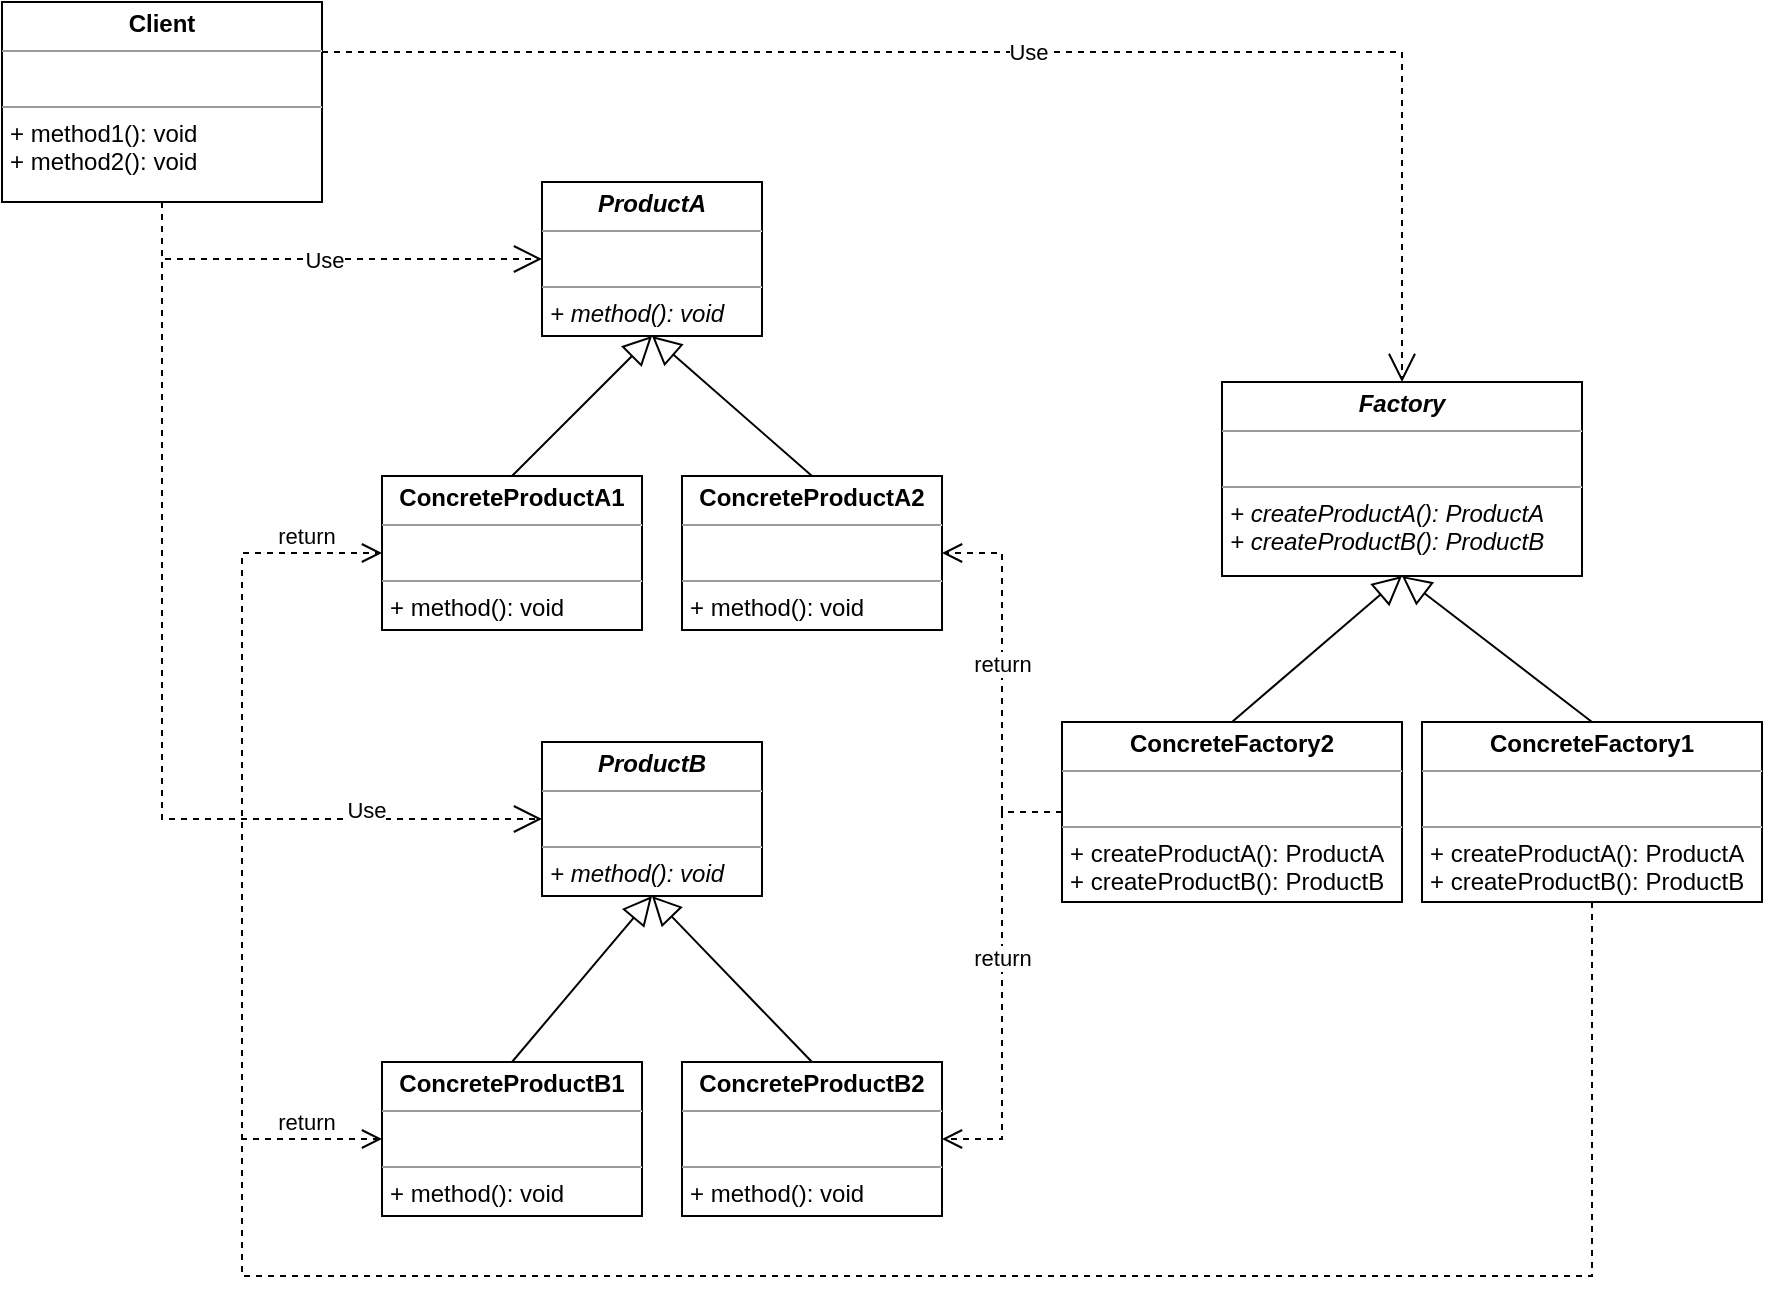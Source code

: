 <mxfile version="21.0.6" type="device"><diagram id="BNZ6aWsthDTTdj6hufuM" name="Page-1"><mxGraphModel dx="1834" dy="771" grid="0" gridSize="10" guides="1" tooltips="1" connect="1" arrows="1" fold="1" page="0" pageScale="1" pageWidth="850" pageHeight="1100" math="0" shadow="0"><root><mxCell id="0"/><mxCell id="1" parent="0"/><mxCell id="IadymlyLoEK6AIMmU8No-1" value="&lt;p style=&quot;margin:0px;margin-top:4px;text-align:center;&quot;&gt;&lt;b&gt;&lt;i&gt;ProductA&lt;/i&gt;&lt;/b&gt;&lt;/p&gt;&lt;hr size=&quot;1&quot;&gt;&lt;p style=&quot;margin:0px;margin-left:4px;&quot;&gt;&lt;i&gt;&lt;br&gt;&lt;/i&gt;&lt;/p&gt;&lt;hr size=&quot;1&quot;&gt;&lt;p style=&quot;margin:0px;margin-left:4px;&quot;&gt;&lt;i&gt;+ method(): void&lt;/i&gt;&lt;/p&gt;" style="verticalAlign=top;align=left;overflow=fill;fontSize=12;fontFamily=Helvetica;html=1;" parent="1" vertex="1"><mxGeometry x="160" y="203" width="110" height="77" as="geometry"/></mxCell><mxCell id="IadymlyLoEK6AIMmU8No-2" value="&lt;p style=&quot;margin:0px;margin-top:4px;text-align:center;&quot;&gt;&lt;b&gt;ConcreteProductA1&lt;/b&gt;&lt;/p&gt;&lt;hr size=&quot;1&quot;&gt;&lt;p style=&quot;margin:0px;margin-left:4px;&quot;&gt;&lt;br&gt;&lt;/p&gt;&lt;hr size=&quot;1&quot;&gt;&lt;p style=&quot;margin:0px;margin-left:4px;&quot;&gt;+ method(): void&lt;/p&gt;" style="verticalAlign=top;align=left;overflow=fill;fontSize=12;fontFamily=Helvetica;html=1;" parent="1" vertex="1"><mxGeometry x="80" y="350" width="130" height="77" as="geometry"/></mxCell><mxCell id="IadymlyLoEK6AIMmU8No-3" value="&lt;p style=&quot;margin:0px;margin-top:4px;text-align:center;&quot;&gt;&lt;b&gt;ConcreteProductA2&lt;/b&gt;&lt;/p&gt;&lt;hr size=&quot;1&quot;&gt;&lt;p style=&quot;margin:0px;margin-left:4px;&quot;&gt;&lt;br&gt;&lt;/p&gt;&lt;hr size=&quot;1&quot;&gt;&lt;p style=&quot;margin:0px;margin-left:4px;&quot;&gt;+ method(): void&lt;br&gt;&lt;/p&gt;" style="verticalAlign=top;align=left;overflow=fill;fontSize=12;fontFamily=Helvetica;html=1;" parent="1" vertex="1"><mxGeometry x="230" y="350" width="130" height="77" as="geometry"/></mxCell><mxCell id="IadymlyLoEK6AIMmU8No-4" value="" style="endArrow=block;endFill=0;endSize=12;html=1;rounded=0;exitX=0.5;exitY=0;exitDx=0;exitDy=0;entryX=0.5;entryY=1;entryDx=0;entryDy=0;" parent="1" source="IadymlyLoEK6AIMmU8No-2" target="IadymlyLoEK6AIMmU8No-1" edge="1"><mxGeometry width="160" relative="1" as="geometry"><mxPoint x="360" y="423" as="sourcePoint"/><mxPoint x="520" y="423" as="targetPoint"/></mxGeometry></mxCell><mxCell id="IadymlyLoEK6AIMmU8No-5" value="" style="endArrow=block;endFill=0;endSize=12;html=1;rounded=0;exitX=0.5;exitY=0;exitDx=0;exitDy=0;entryX=0.5;entryY=1;entryDx=0;entryDy=0;" parent="1" source="IadymlyLoEK6AIMmU8No-3" target="IadymlyLoEK6AIMmU8No-1" edge="1"><mxGeometry width="160" relative="1" as="geometry"><mxPoint x="360" y="423" as="sourcePoint"/><mxPoint x="520" y="423" as="targetPoint"/></mxGeometry></mxCell><mxCell id="IadymlyLoEK6AIMmU8No-8" value="&lt;p style=&quot;margin:0px;margin-top:4px;text-align:center;&quot;&gt;&lt;b&gt;Client&lt;/b&gt;&lt;/p&gt;&lt;hr size=&quot;1&quot;&gt;&lt;p style=&quot;margin:0px;margin-left:4px;&quot;&gt;&lt;br&gt;&lt;/p&gt;&lt;hr size=&quot;1&quot;&gt;&lt;p style=&quot;margin:0px;margin-left:4px;&quot;&gt;&lt;span style=&quot;background-color: initial;&quot;&gt;+ method1(): void&lt;/span&gt;&lt;br&gt;&lt;/p&gt;&lt;p style=&quot;margin:0px;margin-left:4px;&quot;&gt;+ method2(): void&lt;span style=&quot;background-color: initial;&quot;&gt;&lt;br&gt;&lt;/span&gt;&lt;/p&gt;" style="verticalAlign=top;align=left;overflow=fill;fontSize=12;fontFamily=Helvetica;html=1;" parent="1" vertex="1"><mxGeometry x="-110" y="113" width="160" height="100" as="geometry"/></mxCell><mxCell id="IadymlyLoEK6AIMmU8No-11" value="&lt;p style=&quot;margin:0px;margin-top:4px;text-align:center;&quot;&gt;&lt;b&gt;&lt;i&gt;ProductB&lt;/i&gt;&lt;/b&gt;&lt;/p&gt;&lt;hr size=&quot;1&quot;&gt;&lt;p style=&quot;margin:0px;margin-left:4px;&quot;&gt;&lt;i&gt;&lt;br&gt;&lt;/i&gt;&lt;/p&gt;&lt;hr size=&quot;1&quot;&gt;&lt;p style=&quot;margin:0px;margin-left:4px;&quot;&gt;&lt;i style=&quot;background-color: initial;&quot;&gt;+ method(): void&lt;/i&gt;&lt;/p&gt;" style="verticalAlign=top;align=left;overflow=fill;fontSize=12;fontFamily=Helvetica;html=1;" parent="1" vertex="1"><mxGeometry x="160" y="483" width="110" height="77" as="geometry"/></mxCell><mxCell id="IadymlyLoEK6AIMmU8No-12" value="&lt;p style=&quot;margin:0px;margin-top:4px;text-align:center;&quot;&gt;&lt;b&gt;ConcreteProductB1&lt;/b&gt;&lt;/p&gt;&lt;hr size=&quot;1&quot;&gt;&lt;p style=&quot;margin:0px;margin-left:4px;&quot;&gt;&lt;br&gt;&lt;/p&gt;&lt;hr size=&quot;1&quot;&gt;&lt;p style=&quot;margin:0px;margin-left:4px;&quot;&gt;+ method(): void&lt;/p&gt;" style="verticalAlign=top;align=left;overflow=fill;fontSize=12;fontFamily=Helvetica;html=1;" parent="1" vertex="1"><mxGeometry x="80" y="643" width="130" height="77" as="geometry"/></mxCell><mxCell id="IadymlyLoEK6AIMmU8No-13" value="&lt;p style=&quot;margin:0px;margin-top:4px;text-align:center;&quot;&gt;&lt;b&gt;ConcreteProductB2&lt;/b&gt;&lt;/p&gt;&lt;hr size=&quot;1&quot;&gt;&lt;p style=&quot;margin:0px;margin-left:4px;&quot;&gt;&lt;br&gt;&lt;/p&gt;&lt;hr size=&quot;1&quot;&gt;&lt;p style=&quot;margin:0px;margin-left:4px;&quot;&gt;+ method(): void&lt;/p&gt;" style="verticalAlign=top;align=left;overflow=fill;fontSize=12;fontFamily=Helvetica;html=1;" parent="1" vertex="1"><mxGeometry x="230" y="643" width="130" height="77" as="geometry"/></mxCell><mxCell id="IadymlyLoEK6AIMmU8No-14" value="" style="endArrow=block;endFill=0;endSize=12;html=1;rounded=0;exitX=0.5;exitY=0;exitDx=0;exitDy=0;entryX=0.5;entryY=1;entryDx=0;entryDy=0;" parent="1" source="IadymlyLoEK6AIMmU8No-12" target="IadymlyLoEK6AIMmU8No-11" edge="1"><mxGeometry width="160" relative="1" as="geometry"><mxPoint x="360" y="703" as="sourcePoint"/><mxPoint x="520" y="703" as="targetPoint"/></mxGeometry></mxCell><mxCell id="IadymlyLoEK6AIMmU8No-15" value="" style="endArrow=block;endFill=0;endSize=12;html=1;rounded=0;exitX=0.5;exitY=0;exitDx=0;exitDy=0;entryX=0.5;entryY=1;entryDx=0;entryDy=0;" parent="1" source="IadymlyLoEK6AIMmU8No-13" target="IadymlyLoEK6AIMmU8No-11" edge="1"><mxGeometry width="160" relative="1" as="geometry"><mxPoint x="360" y="703" as="sourcePoint"/><mxPoint x="520" y="703" as="targetPoint"/></mxGeometry></mxCell><mxCell id="IadymlyLoEK6AIMmU8No-16" value="&lt;p style=&quot;margin:0px;margin-top:4px;text-align:center;&quot;&gt;&lt;b&gt;&lt;i&gt;Factory&lt;/i&gt;&lt;/b&gt;&lt;/p&gt;&lt;hr size=&quot;1&quot;&gt;&lt;p style=&quot;margin:0px;margin-left:4px;&quot;&gt;&lt;br&gt;&lt;/p&gt;&lt;hr size=&quot;1&quot;&gt;&lt;p style=&quot;margin: 0px 0px 0px 4px;&quot;&gt;&lt;i&gt;+ createProductA(): ProductA&lt;/i&gt;&lt;/p&gt;&lt;p style=&quot;margin: 0px 0px 0px 4px;&quot;&gt;&lt;i&gt;+ createProductB(): ProductB&lt;/i&gt;&lt;/p&gt;" style="verticalAlign=top;align=left;overflow=fill;fontSize=12;fontFamily=Helvetica;html=1;" parent="1" vertex="1"><mxGeometry x="500" y="303" width="180" height="97" as="geometry"/></mxCell><mxCell id="IadymlyLoEK6AIMmU8No-17" value="&lt;p style=&quot;margin:0px;margin-top:4px;text-align:center;&quot;&gt;&lt;b&gt;ConcreteFactory1&lt;/b&gt;&lt;/p&gt;&lt;hr size=&quot;1&quot;&gt;&lt;p style=&quot;margin:0px;margin-left:4px;&quot;&gt;&lt;br&gt;&lt;/p&gt;&lt;hr size=&quot;1&quot;&gt;&lt;p style=&quot;margin: 0px 0px 0px 4px;&quot;&gt;+ createProductA(): ProductA&lt;/p&gt;&lt;p style=&quot;margin: 0px 0px 0px 4px;&quot;&gt;+ createProductB(): ProductB&lt;/p&gt;" style="verticalAlign=top;align=left;overflow=fill;fontSize=12;fontFamily=Helvetica;html=1;" parent="1" vertex="1"><mxGeometry x="600" y="473" width="170" height="90" as="geometry"/></mxCell><mxCell id="IadymlyLoEK6AIMmU8No-18" value="&lt;p style=&quot;margin:0px;margin-top:4px;text-align:center;&quot;&gt;&lt;b&gt;ConcreteFactory2&lt;/b&gt;&lt;/p&gt;&lt;hr size=&quot;1&quot;&gt;&lt;p style=&quot;margin:0px;margin-left:4px;&quot;&gt;&lt;br&gt;&lt;/p&gt;&lt;hr size=&quot;1&quot;&gt;&lt;p style=&quot;margin: 0px 0px 0px 4px;&quot;&gt;+ createProductA(): ProductA&lt;/p&gt;&lt;p style=&quot;margin: 0px 0px 0px 4px;&quot;&gt;+ createProductB(): ProductB&lt;/p&gt;" style="verticalAlign=top;align=left;overflow=fill;fontSize=12;fontFamily=Helvetica;html=1;" parent="1" vertex="1"><mxGeometry x="420" y="473" width="170" height="90" as="geometry"/></mxCell><mxCell id="IadymlyLoEK6AIMmU8No-19" value="" style="endArrow=block;endFill=0;endSize=12;html=1;rounded=0;exitX=0.5;exitY=0;exitDx=0;exitDy=0;entryX=0.5;entryY=1;entryDx=0;entryDy=0;" parent="1" source="IadymlyLoEK6AIMmU8No-17" target="IadymlyLoEK6AIMmU8No-16" edge="1"><mxGeometry width="160" relative="1" as="geometry"><mxPoint x="340" y="583" as="sourcePoint"/><mxPoint x="500" y="583" as="targetPoint"/></mxGeometry></mxCell><mxCell id="IadymlyLoEK6AIMmU8No-20" value="" style="endArrow=block;endFill=0;endSize=12;html=1;rounded=0;exitX=0.5;exitY=0;exitDx=0;exitDy=0;entryX=0.5;entryY=1;entryDx=0;entryDy=0;" parent="1" source="IadymlyLoEK6AIMmU8No-18" target="IadymlyLoEK6AIMmU8No-16" edge="1"><mxGeometry width="160" relative="1" as="geometry"><mxPoint x="340" y="583" as="sourcePoint"/><mxPoint x="500" y="583" as="targetPoint"/></mxGeometry></mxCell><mxCell id="IadymlyLoEK6AIMmU8No-26" value="return" style="html=1;verticalAlign=bottom;endArrow=open;dashed=1;endSize=8;rounded=0;exitX=0;exitY=0.5;exitDx=0;exitDy=0;entryX=1;entryY=0.5;entryDx=0;entryDy=0;edgeStyle=orthogonalEdgeStyle;" parent="1" source="IadymlyLoEK6AIMmU8No-18" target="IadymlyLoEK6AIMmU8No-3" edge="1"><mxGeometry relative="1" as="geometry"><mxPoint x="440" y="433" as="sourcePoint"/><mxPoint x="360" y="433" as="targetPoint"/></mxGeometry></mxCell><mxCell id="IadymlyLoEK6AIMmU8No-27" value="return" style="html=1;verticalAlign=bottom;endArrow=open;dashed=1;endSize=8;rounded=0;exitX=0;exitY=0.5;exitDx=0;exitDy=0;entryX=1;entryY=0.5;entryDx=0;entryDy=0;edgeStyle=orthogonalEdgeStyle;" parent="1" source="IadymlyLoEK6AIMmU8No-18" target="IadymlyLoEK6AIMmU8No-13" edge="1"><mxGeometry relative="1" as="geometry"><mxPoint x="440" y="433" as="sourcePoint"/><mxPoint x="360" y="433" as="targetPoint"/></mxGeometry></mxCell><mxCell id="IadymlyLoEK6AIMmU8No-28" value="return" style="html=1;verticalAlign=bottom;endArrow=open;dashed=1;endSize=8;rounded=0;exitX=0.5;exitY=1;exitDx=0;exitDy=0;entryX=0;entryY=0.5;entryDx=0;entryDy=0;edgeStyle=orthogonalEdgeStyle;" parent="1" source="IadymlyLoEK6AIMmU8No-17" target="IadymlyLoEK6AIMmU8No-2" edge="1"><mxGeometry x="0.941" relative="1" as="geometry"><mxPoint x="370" y="473" as="sourcePoint"/><mxPoint x="290" y="473" as="targetPoint"/><Array as="points"><mxPoint x="685" y="750"/><mxPoint x="10" y="750"/><mxPoint x="10" y="389"/></Array><mxPoint as="offset"/></mxGeometry></mxCell><mxCell id="IadymlyLoEK6AIMmU8No-29" value="return" style="html=1;verticalAlign=bottom;endArrow=open;dashed=1;endSize=8;rounded=0;exitX=0.5;exitY=1;exitDx=0;exitDy=0;entryX=0;entryY=0.5;entryDx=0;entryDy=0;edgeStyle=orthogonalEdgeStyle;" parent="1" source="IadymlyLoEK6AIMmU8No-17" target="IadymlyLoEK6AIMmU8No-12" edge="1"><mxGeometry x="0.923" relative="1" as="geometry"><mxPoint x="370" y="473" as="sourcePoint"/><mxPoint x="290" y="473" as="targetPoint"/><Array as="points"><mxPoint x="685" y="750"/><mxPoint x="10" y="750"/><mxPoint x="10" y="682"/></Array><mxPoint as="offset"/></mxGeometry></mxCell><mxCell id="IadymlyLoEK6AIMmU8No-30" value="Use" style="endArrow=open;endSize=12;dashed=1;html=1;rounded=0;exitX=0.5;exitY=1;exitDx=0;exitDy=0;entryX=0;entryY=0.5;entryDx=0;entryDy=0;edgeStyle=orthogonalEdgeStyle;" parent="1" source="IadymlyLoEK6AIMmU8No-8" target="IadymlyLoEK6AIMmU8No-1" edge="1"><mxGeometry width="160" relative="1" as="geometry"><mxPoint x="250" y="473" as="sourcePoint"/><mxPoint x="410" y="473" as="targetPoint"/></mxGeometry></mxCell><mxCell id="IadymlyLoEK6AIMmU8No-31" value="Use" style="endArrow=open;endSize=12;dashed=1;html=1;rounded=0;exitX=0.5;exitY=1;exitDx=0;exitDy=0;entryX=0;entryY=0.5;entryDx=0;entryDy=0;edgeStyle=orthogonalEdgeStyle;" parent="1" source="IadymlyLoEK6AIMmU8No-8" target="IadymlyLoEK6AIMmU8No-11" edge="1"><mxGeometry x="0.644" y="5" width="160" relative="1" as="geometry"><mxPoint x="250" y="473" as="sourcePoint"/><mxPoint x="410" y="473" as="targetPoint"/><mxPoint as="offset"/></mxGeometry></mxCell><mxCell id="_X3vK877zX9WBU0hhVPi-1" value="Use" style="endArrow=open;endSize=12;dashed=1;html=1;rounded=0;exitX=1;exitY=0.25;exitDx=0;exitDy=0;entryX=0.5;entryY=0;entryDx=0;entryDy=0;edgeStyle=orthogonalEdgeStyle;" parent="1" source="IadymlyLoEK6AIMmU8No-8" target="IadymlyLoEK6AIMmU8No-16" edge="1"><mxGeometry width="160" relative="1" as="geometry"><mxPoint x="250" y="440" as="sourcePoint"/><mxPoint x="410" y="440" as="targetPoint"/></mxGeometry></mxCell></root></mxGraphModel></diagram></mxfile>